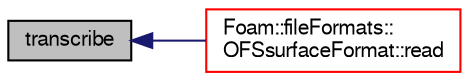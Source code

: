 digraph "transcribe"
{
  bgcolor="transparent";
  edge [fontname="FreeSans",fontsize="10",labelfontname="FreeSans",labelfontsize="10"];
  node [fontname="FreeSans",fontsize="10",shape=record];
  rankdir="LR";
  Node29 [label="transcribe",height=0.2,width=0.4,color="black", fillcolor="grey75", style="filled", fontcolor="black"];
  Node29 -> Node30 [dir="back",color="midnightblue",fontsize="10",style="solid",fontname="FreeSans"];
  Node30 [label="Foam::fileFormats::\lOFSsurfaceFormat::read",height=0.2,width=0.4,color="red",URL="$a29618.html#a64070e8538f54d2d3e9c277cc853137f",tooltip="Read surface mesh components. "];
}
